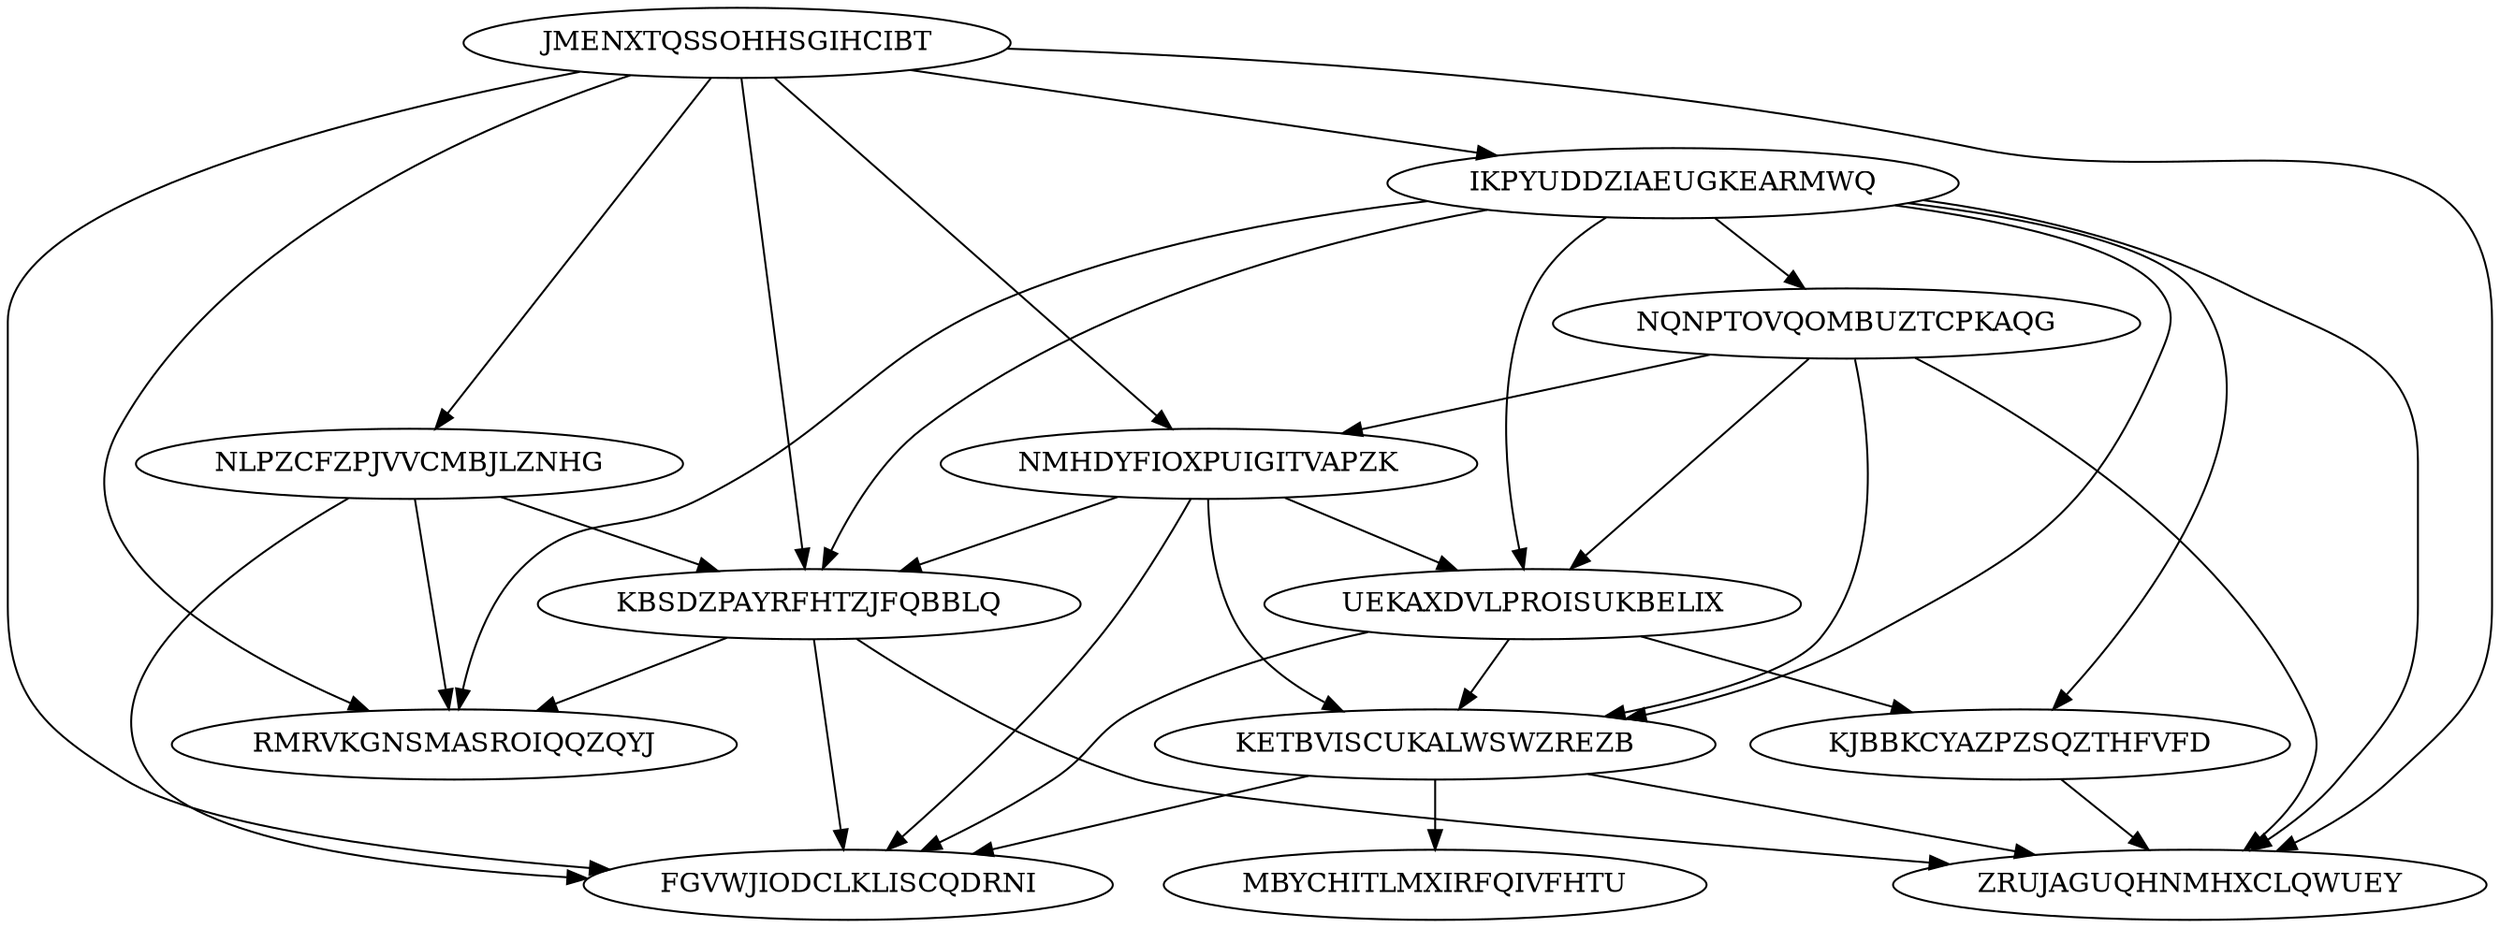 digraph N13M35 {
	JMENXTQSSOHHSGIHCIBT	[Weight=19];
	IKPYUDDZIAEUGKEARMWQ	[Weight=10];
	NQNPTOVQOMBUZTCPKAQG	[Weight=10];
	NMHDYFIOXPUIGITVAPZK	[Weight=14];
	NLPZCFZPJVVCMBJLZNHG	[Weight=13];
	KBSDZPAYRFHTZJFQBBLQ	[Weight=10];
	UEKAXDVLPROISUKBELIX	[Weight=17];
	KETBVISCUKALWSWZREZB	[Weight=10];
	KJBBKCYAZPZSQZTHFVFD	[Weight=13];
	MBYCHITLMXIRFQIVFHTU	[Weight=11];
	FGVWJIODCLKLISCQDRNI	[Weight=17];
	ZRUJAGUQHNMHXCLQWUEY	[Weight=19];
	RMRVKGNSMASROIQQZQYJ	[Weight=14];
	IKPYUDDZIAEUGKEARMWQ -> RMRVKGNSMASROIQQZQYJ [Weight=15];
	NLPZCFZPJVVCMBJLZNHG -> RMRVKGNSMASROIQQZQYJ [Weight=12];
	UEKAXDVLPROISUKBELIX -> KETBVISCUKALWSWZREZB [Weight=16];
	KETBVISCUKALWSWZREZB -> ZRUJAGUQHNMHXCLQWUEY [Weight=18];
	NQNPTOVQOMBUZTCPKAQG -> UEKAXDVLPROISUKBELIX [Weight=17];
	KBSDZPAYRFHTZJFQBBLQ -> RMRVKGNSMASROIQQZQYJ [Weight=10];
	UEKAXDVLPROISUKBELIX -> FGVWJIODCLKLISCQDRNI [Weight=18];
	IKPYUDDZIAEUGKEARMWQ -> KBSDZPAYRFHTZJFQBBLQ [Weight=13];
	NMHDYFIOXPUIGITVAPZK -> UEKAXDVLPROISUKBELIX [Weight=20];
	KBSDZPAYRFHTZJFQBBLQ -> FGVWJIODCLKLISCQDRNI [Weight=12];
	KJBBKCYAZPZSQZTHFVFD -> ZRUJAGUQHNMHXCLQWUEY [Weight=11];
	NQNPTOVQOMBUZTCPKAQG -> NMHDYFIOXPUIGITVAPZK [Weight=11];
	IKPYUDDZIAEUGKEARMWQ -> ZRUJAGUQHNMHXCLQWUEY [Weight=12];
	JMENXTQSSOHHSGIHCIBT -> FGVWJIODCLKLISCQDRNI [Weight=15];
	NLPZCFZPJVVCMBJLZNHG -> KBSDZPAYRFHTZJFQBBLQ [Weight=12];
	NMHDYFIOXPUIGITVAPZK -> KETBVISCUKALWSWZREZB [Weight=15];
	JMENXTQSSOHHSGIHCIBT -> RMRVKGNSMASROIQQZQYJ [Weight=19];
	KBSDZPAYRFHTZJFQBBLQ -> ZRUJAGUQHNMHXCLQWUEY [Weight=15];
	NQNPTOVQOMBUZTCPKAQG -> KETBVISCUKALWSWZREZB [Weight=17];
	NMHDYFIOXPUIGITVAPZK -> KBSDZPAYRFHTZJFQBBLQ [Weight=16];
	KETBVISCUKALWSWZREZB -> MBYCHITLMXIRFQIVFHTU [Weight=18];
	IKPYUDDZIAEUGKEARMWQ -> NQNPTOVQOMBUZTCPKAQG [Weight=10];
	JMENXTQSSOHHSGIHCIBT -> NLPZCFZPJVVCMBJLZNHG [Weight=16];
	JMENXTQSSOHHSGIHCIBT -> IKPYUDDZIAEUGKEARMWQ [Weight=11];
	IKPYUDDZIAEUGKEARMWQ -> KETBVISCUKALWSWZREZB [Weight=16];
	UEKAXDVLPROISUKBELIX -> KJBBKCYAZPZSQZTHFVFD [Weight=12];
	NQNPTOVQOMBUZTCPKAQG -> ZRUJAGUQHNMHXCLQWUEY [Weight=13];
	IKPYUDDZIAEUGKEARMWQ -> KJBBKCYAZPZSQZTHFVFD [Weight=13];
	IKPYUDDZIAEUGKEARMWQ -> UEKAXDVLPROISUKBELIX [Weight=10];
	NLPZCFZPJVVCMBJLZNHG -> FGVWJIODCLKLISCQDRNI [Weight=16];
	KETBVISCUKALWSWZREZB -> FGVWJIODCLKLISCQDRNI [Weight=17];
	JMENXTQSSOHHSGIHCIBT -> KBSDZPAYRFHTZJFQBBLQ [Weight=20];
	JMENXTQSSOHHSGIHCIBT -> ZRUJAGUQHNMHXCLQWUEY [Weight=18];
	JMENXTQSSOHHSGIHCIBT -> NMHDYFIOXPUIGITVAPZK [Weight=12];
	NMHDYFIOXPUIGITVAPZK -> FGVWJIODCLKLISCQDRNI [Weight=10];
}
